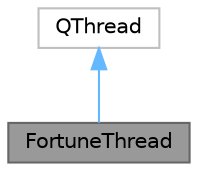 digraph "FortuneThread"
{
 // LATEX_PDF_SIZE
  bgcolor="transparent";
  edge [fontname=Helvetica,fontsize=10,labelfontname=Helvetica,labelfontsize=10];
  node [fontname=Helvetica,fontsize=10,shape=box,height=0.2,width=0.4];
  Node1 [label="FortuneThread",height=0.2,width=0.4,color="gray40", fillcolor="grey60", style="filled", fontcolor="black",tooltip="[0]"];
  Node2 -> Node1 [dir="back",color="steelblue1",style="solid"];
  Node2 [label="QThread",height=0.2,width=0.4,color="grey75", fillcolor="white", style="filled",tooltip=" "];
}
